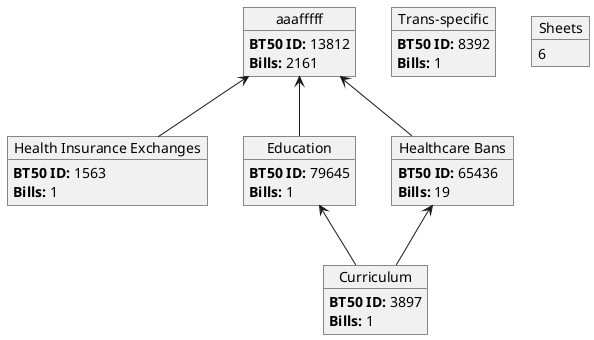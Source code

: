 @startuml name bt50diagram

!$sheets = { 
  "billSheets": [
    {
      "billSheetID": 13812,
      "billSheetName": "aaafffff",
      "billSheetSummary": "",
      "billCount": 2161,
      "hiddenBillCount": 0,
      "archived": false,
      "createDate": "07/05/2018",
      "updateDate": "08/18/2020"
    },
    {
      "billSheetID": 1563,
      "billSheetName": "Health Insurance Exchanges",
      "billSheetSummary": "PPACA Tracker designed to help more easily track the changing state health insurance legislation.",
      "billCount": 1,
      "hiddenBillCount": 0,
      "archived": false,
      "createDate": "09/12/2012",
      "updateDate": "09/12/2012"
    },
    {
      "billSheetID": 79645,
      "billSheetName": "Education",
      "billSheetSummary": "PPACA Tracker designed to help more easily track the changing state health insurance legislation.",
      "billCount": 1,
      "hiddenBillCount": 0,
      "archived": false,
      "createDate": "09/12/2012",
      "updateDate": "09/12/2012"
    },
    {
      "billSheetID": 8392,
      "billSheetName": "Trans-specific",
      "billSheetSummary": "PPACA Tracker designed to help more easily track the changing state health insurance legislation.",
      "billCount": 1,
      "hiddenBillCount": 0,
      "archived": false,
      "createDate": "09/12/2012",
      "updateDate": "09/12/2012"
    },
    {
      "billSheetID": 3897,
      "billSheetName": "Curriculum",
      "billSheetSummary": "PPACA Tracker designed to help more easily track the changing state health insurance legislation.",
      "billCount": 1,
      "hiddenBillCount": 0,
      "archived": false,
      "createDate": "09/12/2012",
      "updateDate": "09/12/2012"
    },
    {
      "billSheetID": 65436,
      "billSheetName": "Healthcare Bans",
      "billSheetSummary": "PPACA Tracker designed to help more easily track the changing state health insurance legislation.",
      "billCount": 19,
      "hiddenBillCount": 0,
      "archived": false,
      "createDate": "09/12/2012",
      "updateDate": "09/12/2012"
    }
  ]
}

!$parentList = {
  "childIDs": [
    {
      "childID": 3897,
      "parentIDs": [
        79645,
        65436
      ]
    },
    {
      "childID": 79645,
      "parentIDs": [
        13812
      ]
    },
    {
      "childID": 1563,
      "parentIDs": [
        13812
      ]
    },
    {
      "childID": 65436,
      "parentIDs": [
        13812
      ]
    }
  ]
}

!unquoted procedure $createObject($name, $summary, $id, $count, $tier)
    object "$name" as bs##$id  {
        <b>BT50 ID:</b> $id
        <b>Bills:</b> $count     
    }
!endprocedure
            
!$i = 0

!foreach $q in $sheets.billSheets
  $createObject($q.billSheetName, "$q.billSheetSummary", "$q.billSheetID", "$q.billCount", %substr(q.sheetName", 0, 1))
	!$i = $i+1
!endfor 

object Sheets {
    $i
}

!foreach $a in $parentList.childIDs 
  !$f = %size($a.parentIDs)
  !$f = $f -1
  !while $f > -1
    bs##$a.parentIDs[$f] <-- bs##$a.childID
    !$f = $f - 1
  !endwhile
!endfor

@enduml